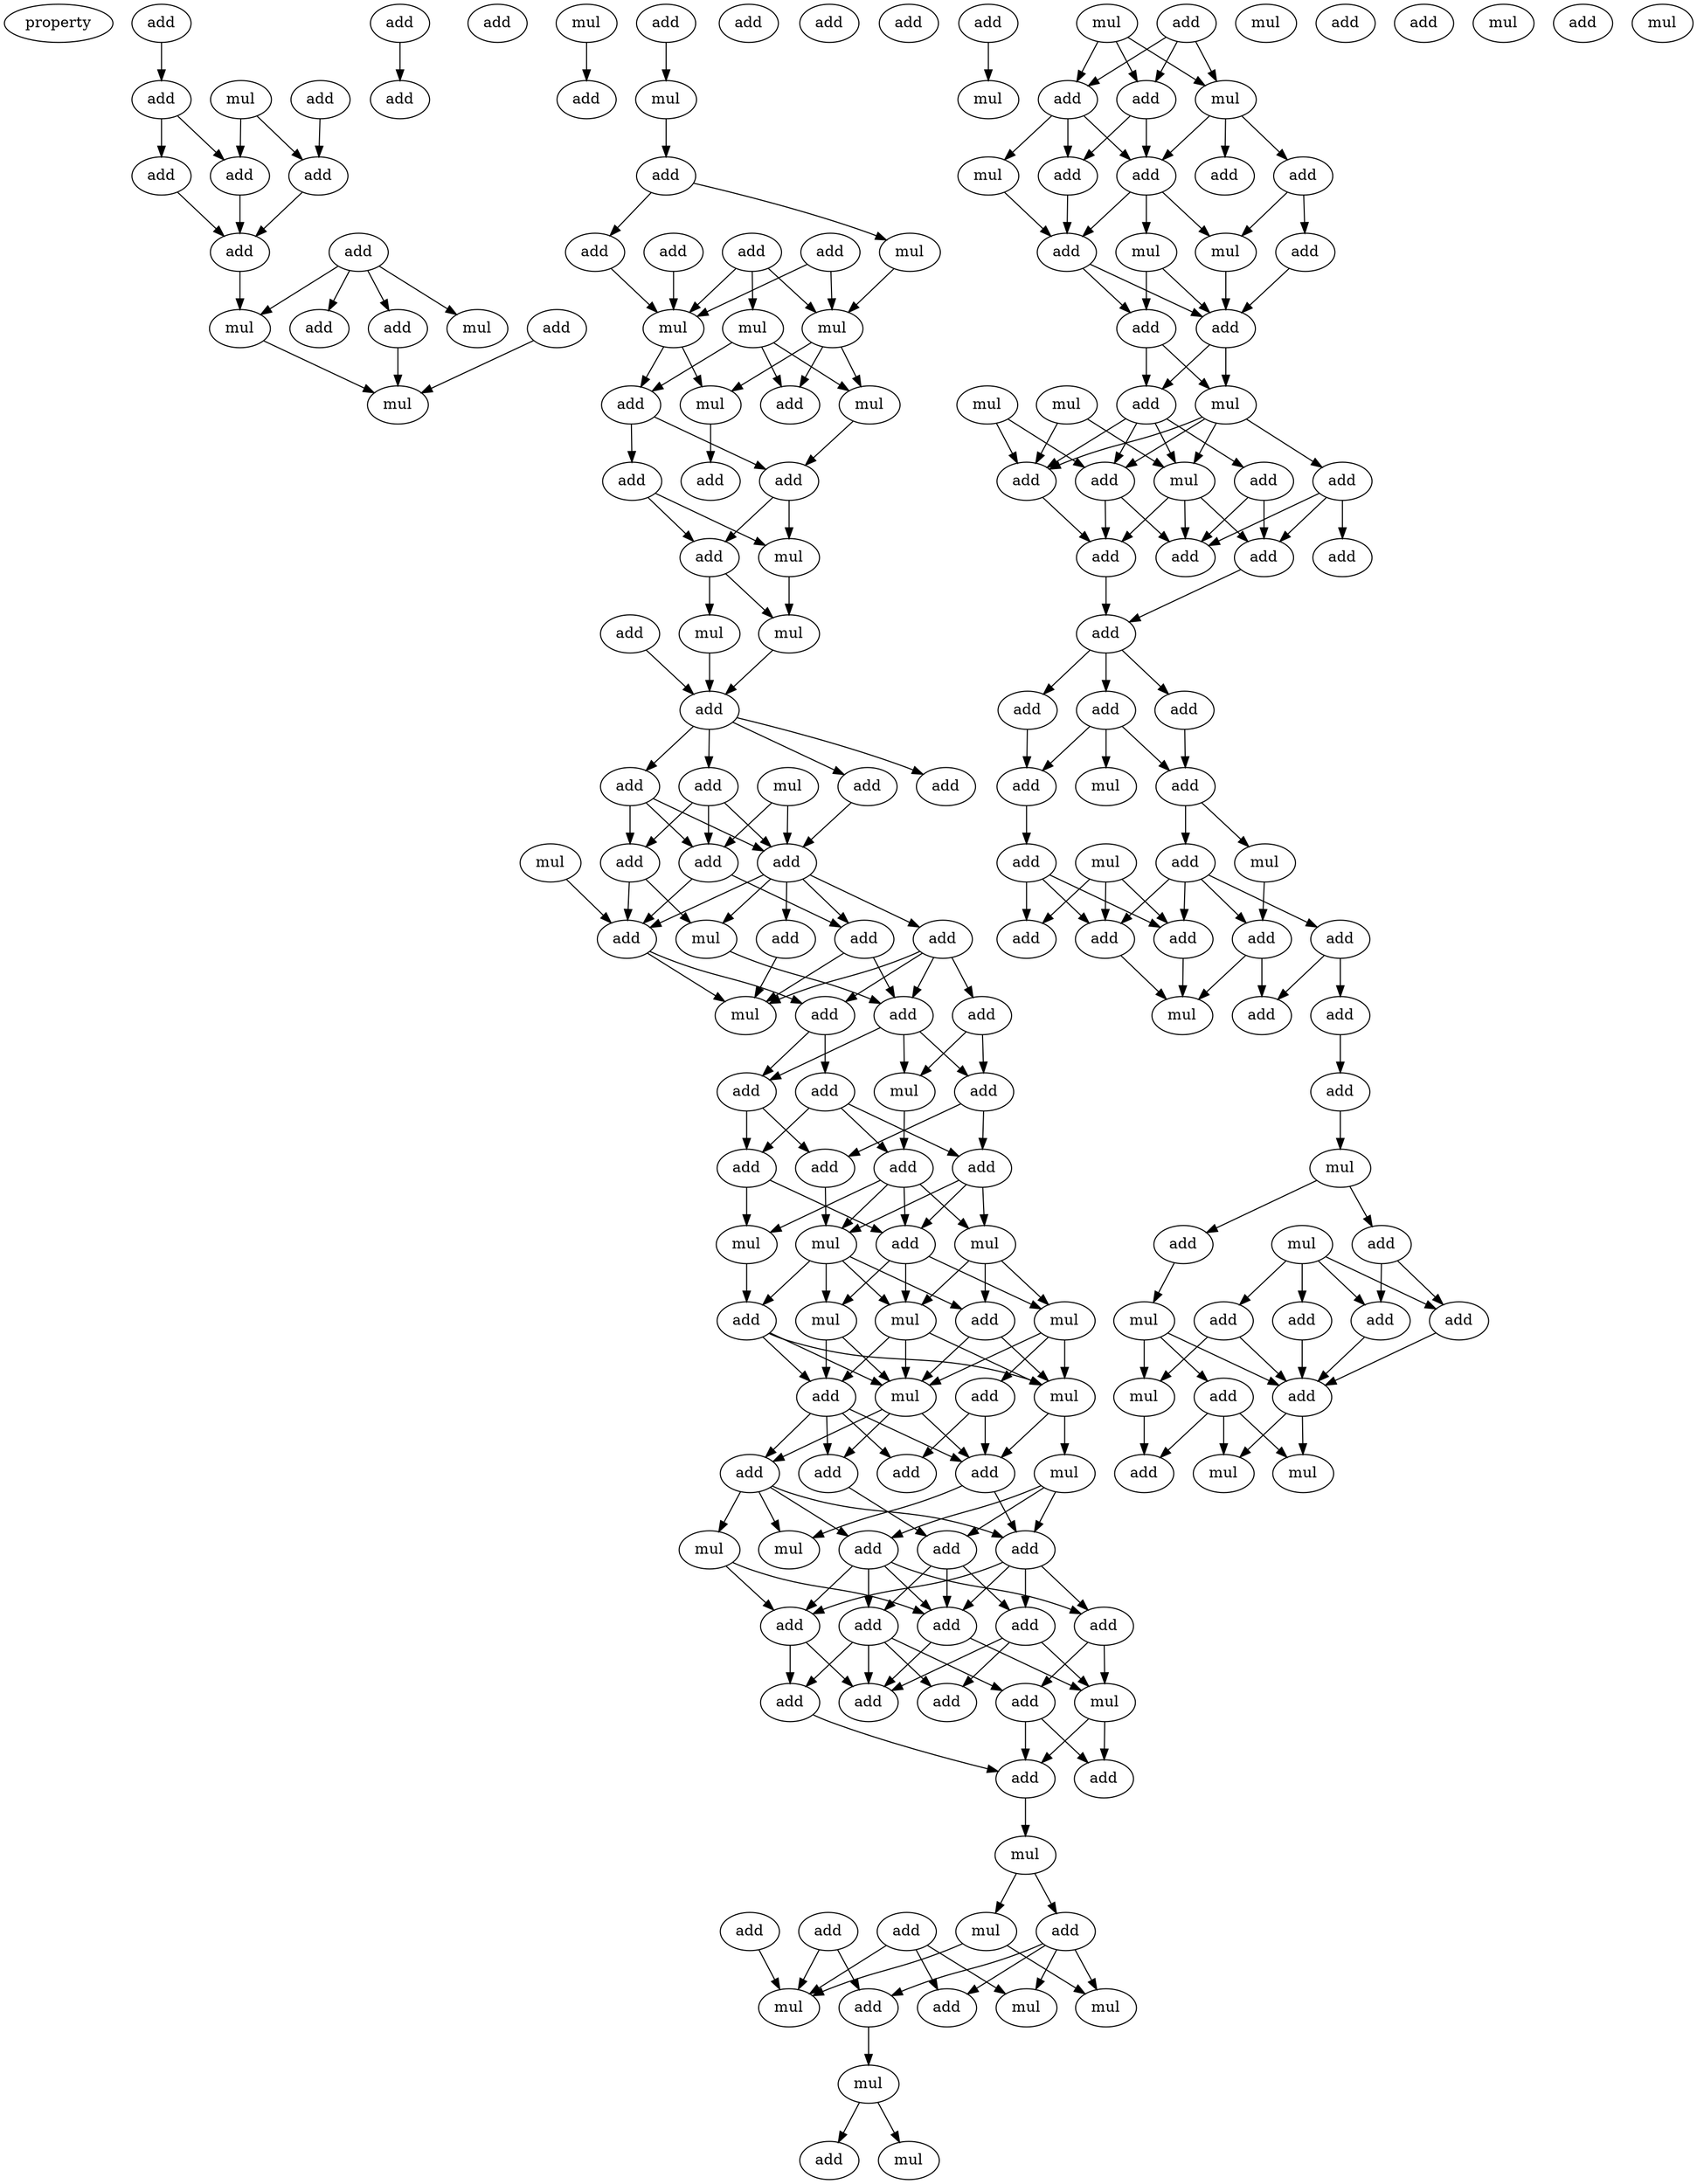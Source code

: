 digraph {
    node [fontcolor=black]
    property [mul=2,lf=1.6]
    0 [ label = add ];
    1 [ label = add ];
    2 [ label = add ];
    3 [ label = add ];
    4 [ label = add ];
    5 [ label = mul ];
    6 [ label = add ];
    7 [ label = add ];
    8 [ label = add ];
    9 [ label = add ];
    10 [ label = add ];
    11 [ label = add ];
    12 [ label = add ];
    13 [ label = add ];
    14 [ label = mul ];
    15 [ label = add ];
    16 [ label = mul ];
    17 [ label = mul ];
    18 [ label = mul ];
    19 [ label = add ];
    20 [ label = add ];
    21 [ label = add ];
    22 [ label = mul ];
    23 [ label = add ];
    24 [ label = add ];
    25 [ label = add ];
    26 [ label = mul ];
    27 [ label = add ];
    28 [ label = add ];
    29 [ label = mul ];
    30 [ label = mul ];
    31 [ label = mul ];
    32 [ label = add ];
    33 [ label = mul ];
    34 [ label = add ];
    35 [ label = mul ];
    36 [ label = add ];
    37 [ label = add ];
    38 [ label = add ];
    39 [ label = add ];
    40 [ label = mul ];
    41 [ label = add ];
    42 [ label = add ];
    43 [ label = add ];
    44 [ label = mul ];
    45 [ label = mul ];
    46 [ label = add ];
    47 [ label = mul ];
    48 [ label = add ];
    49 [ label = add ];
    50 [ label = add ];
    51 [ label = add ];
    52 [ label = add ];
    53 [ label = add ];
    54 [ label = mul ];
    55 [ label = add ];
    56 [ label = add ];
    57 [ label = add ];
    58 [ label = mul ];
    59 [ label = add ];
    60 [ label = add ];
    61 [ label = add ];
    62 [ label = add ];
    63 [ label = mul ];
    64 [ label = add ];
    65 [ label = mul ];
    66 [ label = add ];
    67 [ label = add ];
    68 [ label = add ];
    69 [ label = add ];
    70 [ label = add ];
    71 [ label = add ];
    72 [ label = add ];
    73 [ label = mul ];
    74 [ label = mul ];
    75 [ label = mul ];
    76 [ label = add ];
    77 [ label = add ];
    78 [ label = add ];
    79 [ label = mul ];
    80 [ label = mul ];
    81 [ label = mul ];
    82 [ label = mul ];
    83 [ label = add ];
    84 [ label = add ];
    85 [ label = mul ];
    86 [ label = add ];
    87 [ label = add ];
    88 [ label = add ];
    89 [ label = mul ];
    90 [ label = add ];
    91 [ label = add ];
    92 [ label = mul ];
    93 [ label = add ];
    94 [ label = mul ];
    95 [ label = add ];
    96 [ label = add ];
    97 [ label = add ];
    98 [ label = add ];
    99 [ label = add ];
    100 [ label = add ];
    101 [ label = add ];
    102 [ label = mul ];
    103 [ label = add ];
    104 [ label = add ];
    105 [ label = add ];
    106 [ label = add ];
    107 [ label = add ];
    108 [ label = mul ];
    109 [ label = add ];
    110 [ label = add ];
    111 [ label = add ];
    112 [ label = mul ];
    113 [ label = add ];
    114 [ label = add ];
    115 [ label = mul ];
    116 [ label = mul ];
    117 [ label = add ];
    118 [ label = mul ];
    119 [ label = mul ];
    120 [ label = add ];
    121 [ label = mul ];
    122 [ label = add ];
    123 [ label = add ];
    124 [ label = mul ];
    125 [ label = mul ];
    126 [ label = add ];
    127 [ label = add ];
    128 [ label = mul ];
    129 [ label = add ];
    130 [ label = add ];
    131 [ label = add ];
    132 [ label = add ];
    133 [ label = mul ];
    134 [ label = add ];
    135 [ label = add ];
    136 [ label = mul ];
    137 [ label = mul ];
    138 [ label = add ];
    139 [ label = add ];
    140 [ label = mul ];
    141 [ label = mul ];
    142 [ label = mul ];
    143 [ label = add ];
    144 [ label = add ];
    145 [ label = add ];
    146 [ label = add ];
    147 [ label = mul ];
    148 [ label = add ];
    149 [ label = add ];
    150 [ label = add ];
    151 [ label = add ];
    152 [ label = add ];
    153 [ label = add ];
    154 [ label = add ];
    155 [ label = add ];
    156 [ label = add ];
    157 [ label = add ];
    158 [ label = mul ];
    159 [ label = add ];
    160 [ label = add ];
    161 [ label = add ];
    162 [ label = mul ];
    163 [ label = mul ];
    164 [ label = mul ];
    165 [ label = add ];
    166 [ label = add ];
    167 [ label = add ];
    168 [ label = add ];
    169 [ label = add ];
    170 [ label = mul ];
    171 [ label = add ];
    172 [ label = add ];
    173 [ label = add ];
    174 [ label = mul ];
    175 [ label = add ];
    176 [ label = add ];
    177 [ label = mul ];
    178 [ label = add ];
    179 [ label = mul ];
    180 [ label = add ];
    181 [ label = add ];
    182 [ label = add ];
    183 [ label = add ];
    184 [ label = mul ];
    185 [ label = add ];
    186 [ label = add ];
    187 [ label = mul ];
    188 [ label = add ];
    189 [ label = add ];
    190 [ label = mul ];
    191 [ label = mul ];
    192 [ label = add ];
    193 [ label = mul ];
    0 -> 2 [ name = 0 ];
    1 -> 3 [ name = 1 ];
    2 -> 8 [ name = 2 ];
    2 -> 9 [ name = 3 ];
    5 -> 7 [ name = 4 ];
    5 -> 9 [ name = 5 ];
    6 -> 7 [ name = 6 ];
    7 -> 10 [ name = 7 ];
    8 -> 10 [ name = 8 ];
    9 -> 10 [ name = 9 ];
    10 -> 16 [ name = 10 ];
    11 -> 12 [ name = 11 ];
    11 -> 13 [ name = 12 ];
    11 -> 14 [ name = 13 ];
    11 -> 16 [ name = 14 ];
    13 -> 17 [ name = 15 ];
    15 -> 17 [ name = 16 ];
    16 -> 17 [ name = 17 ];
    18 -> 20 [ name = 18 ];
    19 -> 22 [ name = 19 ];
    22 -> 23 [ name = 20 ];
    23 -> 26 [ name = 21 ];
    23 -> 27 [ name = 22 ];
    24 -> 29 [ name = 23 ];
    24 -> 30 [ name = 24 ];
    25 -> 30 [ name = 25 ];
    26 -> 29 [ name = 26 ];
    27 -> 30 [ name = 27 ];
    28 -> 29 [ name = 28 ];
    28 -> 30 [ name = 29 ];
    28 -> 31 [ name = 30 ];
    29 -> 33 [ name = 31 ];
    29 -> 34 [ name = 32 ];
    29 -> 35 [ name = 33 ];
    30 -> 32 [ name = 34 ];
    30 -> 33 [ name = 35 ];
    31 -> 32 [ name = 36 ];
    31 -> 34 [ name = 37 ];
    31 -> 35 [ name = 38 ];
    32 -> 36 [ name = 39 ];
    32 -> 37 [ name = 40 ];
    33 -> 38 [ name = 41 ];
    35 -> 37 [ name = 42 ];
    36 -> 39 [ name = 43 ];
    36 -> 40 [ name = 44 ];
    37 -> 39 [ name = 45 ];
    37 -> 40 [ name = 46 ];
    39 -> 44 [ name = 47 ];
    39 -> 45 [ name = 48 ];
    40 -> 45 [ name = 49 ];
    41 -> 46 [ name = 50 ];
    44 -> 46 [ name = 51 ];
    45 -> 46 [ name = 52 ];
    46 -> 48 [ name = 53 ];
    46 -> 49 [ name = 54 ];
    46 -> 50 [ name = 55 ];
    46 -> 51 [ name = 56 ];
    47 -> 52 [ name = 57 ];
    47 -> 53 [ name = 58 ];
    49 -> 52 [ name = 59 ];
    49 -> 53 [ name = 60 ];
    49 -> 55 [ name = 61 ];
    50 -> 52 [ name = 62 ];
    50 -> 53 [ name = 63 ];
    50 -> 55 [ name = 64 ];
    51 -> 52 [ name = 65 ];
    52 -> 56 [ name = 66 ];
    52 -> 57 [ name = 67 ];
    52 -> 58 [ name = 68 ];
    52 -> 59 [ name = 69 ];
    52 -> 60 [ name = 70 ];
    53 -> 56 [ name = 71 ];
    53 -> 59 [ name = 72 ];
    54 -> 59 [ name = 73 ];
    55 -> 58 [ name = 74 ];
    55 -> 59 [ name = 75 ];
    56 -> 63 [ name = 76 ];
    56 -> 64 [ name = 77 ];
    57 -> 61 [ name = 78 ];
    57 -> 62 [ name = 79 ];
    57 -> 63 [ name = 80 ];
    57 -> 64 [ name = 81 ];
    58 -> 64 [ name = 82 ];
    59 -> 62 [ name = 83 ];
    59 -> 63 [ name = 84 ];
    60 -> 63 [ name = 85 ];
    61 -> 65 [ name = 86 ];
    61 -> 68 [ name = 87 ];
    62 -> 66 [ name = 88 ];
    62 -> 67 [ name = 89 ];
    64 -> 65 [ name = 90 ];
    64 -> 67 [ name = 91 ];
    64 -> 68 [ name = 92 ];
    65 -> 71 [ name = 93 ];
    66 -> 69 [ name = 94 ];
    66 -> 70 [ name = 95 ];
    66 -> 71 [ name = 96 ];
    67 -> 70 [ name = 97 ];
    67 -> 72 [ name = 98 ];
    68 -> 69 [ name = 99 ];
    68 -> 72 [ name = 100 ];
    69 -> 74 [ name = 101 ];
    69 -> 75 [ name = 102 ];
    69 -> 76 [ name = 103 ];
    70 -> 73 [ name = 104 ];
    70 -> 76 [ name = 105 ];
    71 -> 73 [ name = 106 ];
    71 -> 74 [ name = 107 ];
    71 -> 75 [ name = 108 ];
    71 -> 76 [ name = 109 ];
    72 -> 75 [ name = 110 ];
    73 -> 78 [ name = 111 ];
    74 -> 77 [ name = 112 ];
    74 -> 79 [ name = 113 ];
    74 -> 80 [ name = 114 ];
    75 -> 77 [ name = 115 ];
    75 -> 78 [ name = 116 ];
    75 -> 80 [ name = 117 ];
    75 -> 81 [ name = 118 ];
    76 -> 79 [ name = 119 ];
    76 -> 80 [ name = 120 ];
    76 -> 81 [ name = 121 ];
    77 -> 82 [ name = 122 ];
    77 -> 85 [ name = 123 ];
    78 -> 82 [ name = 124 ];
    78 -> 84 [ name = 125 ];
    78 -> 85 [ name = 126 ];
    79 -> 82 [ name = 127 ];
    79 -> 83 [ name = 128 ];
    79 -> 85 [ name = 129 ];
    80 -> 82 [ name = 130 ];
    80 -> 84 [ name = 131 ];
    80 -> 85 [ name = 132 ];
    81 -> 84 [ name = 133 ];
    81 -> 85 [ name = 134 ];
    82 -> 89 [ name = 135 ];
    82 -> 90 [ name = 136 ];
    83 -> 86 [ name = 137 ];
    83 -> 90 [ name = 138 ];
    84 -> 86 [ name = 139 ];
    84 -> 87 [ name = 140 ];
    84 -> 88 [ name = 141 ];
    84 -> 90 [ name = 142 ];
    85 -> 87 [ name = 143 ];
    85 -> 88 [ name = 144 ];
    85 -> 90 [ name = 145 ];
    87 -> 91 [ name = 146 ];
    87 -> 92 [ name = 147 ];
    87 -> 93 [ name = 148 ];
    87 -> 94 [ name = 149 ];
    88 -> 95 [ name = 150 ];
    89 -> 91 [ name = 151 ];
    89 -> 93 [ name = 152 ];
    89 -> 95 [ name = 153 ];
    90 -> 91 [ name = 154 ];
    90 -> 94 [ name = 155 ];
    91 -> 96 [ name = 156 ];
    91 -> 97 [ name = 157 ];
    91 -> 98 [ name = 158 ];
    91 -> 99 [ name = 159 ];
    92 -> 96 [ name = 160 ];
    92 -> 97 [ name = 161 ];
    93 -> 96 [ name = 162 ];
    93 -> 97 [ name = 163 ];
    93 -> 99 [ name = 164 ];
    93 -> 100 [ name = 165 ];
    95 -> 96 [ name = 166 ];
    95 -> 98 [ name = 167 ];
    95 -> 100 [ name = 168 ];
    96 -> 102 [ name = 169 ];
    96 -> 103 [ name = 170 ];
    97 -> 103 [ name = 171 ];
    97 -> 104 [ name = 172 ];
    98 -> 101 [ name = 173 ];
    98 -> 102 [ name = 174 ];
    98 -> 103 [ name = 175 ];
    99 -> 102 [ name = 176 ];
    99 -> 105 [ name = 177 ];
    100 -> 101 [ name = 178 ];
    100 -> 103 [ name = 179 ];
    100 -> 104 [ name = 180 ];
    100 -> 105 [ name = 181 ];
    102 -> 106 [ name = 182 ];
    102 -> 107 [ name = 183 ];
    104 -> 106 [ name = 184 ];
    105 -> 106 [ name = 185 ];
    105 -> 107 [ name = 186 ];
    106 -> 108 [ name = 187 ];
    108 -> 112 [ name = 188 ];
    108 -> 113 [ name = 189 ];
    109 -> 114 [ name = 190 ];
    109 -> 115 [ name = 191 ];
    110 -> 115 [ name = 192 ];
    110 -> 117 [ name = 193 ];
    110 -> 118 [ name = 194 ];
    111 -> 115 [ name = 195 ];
    112 -> 115 [ name = 196 ];
    112 -> 116 [ name = 197 ];
    113 -> 114 [ name = 198 ];
    113 -> 116 [ name = 199 ];
    113 -> 117 [ name = 200 ];
    113 -> 118 [ name = 201 ];
    114 -> 119 [ name = 202 ];
    119 -> 120 [ name = 203 ];
    119 -> 121 [ name = 204 ];
    122 -> 125 [ name = 205 ];
    123 -> 126 [ name = 206 ];
    123 -> 127 [ name = 207 ];
    123 -> 128 [ name = 208 ];
    124 -> 126 [ name = 209 ];
    124 -> 127 [ name = 210 ];
    124 -> 128 [ name = 211 ];
    126 -> 129 [ name = 212 ];
    126 -> 132 [ name = 213 ];
    126 -> 133 [ name = 214 ];
    127 -> 129 [ name = 215 ];
    127 -> 132 [ name = 216 ];
    128 -> 130 [ name = 217 ];
    128 -> 131 [ name = 218 ];
    128 -> 132 [ name = 219 ];
    129 -> 135 [ name = 220 ];
    130 -> 134 [ name = 221 ];
    130 -> 136 [ name = 222 ];
    132 -> 135 [ name = 223 ];
    132 -> 136 [ name = 224 ];
    132 -> 137 [ name = 225 ];
    133 -> 135 [ name = 226 ];
    134 -> 138 [ name = 227 ];
    135 -> 138 [ name = 228 ];
    135 -> 139 [ name = 229 ];
    136 -> 138 [ name = 230 ];
    137 -> 138 [ name = 231 ];
    137 -> 139 [ name = 232 ];
    138 -> 140 [ name = 233 ];
    138 -> 143 [ name = 234 ];
    139 -> 140 [ name = 235 ];
    139 -> 143 [ name = 236 ];
    140 -> 144 [ name = 237 ];
    140 -> 146 [ name = 238 ];
    140 -> 147 [ name = 239 ];
    140 -> 148 [ name = 240 ];
    141 -> 144 [ name = 241 ];
    141 -> 147 [ name = 242 ];
    142 -> 144 [ name = 243 ];
    142 -> 146 [ name = 244 ];
    143 -> 144 [ name = 245 ];
    143 -> 145 [ name = 246 ];
    143 -> 146 [ name = 247 ];
    143 -> 147 [ name = 248 ];
    144 -> 151 [ name = 249 ];
    145 -> 149 [ name = 250 ];
    145 -> 152 [ name = 251 ];
    146 -> 149 [ name = 252 ];
    146 -> 151 [ name = 253 ];
    147 -> 149 [ name = 254 ];
    147 -> 151 [ name = 255 ];
    147 -> 152 [ name = 256 ];
    148 -> 149 [ name = 257 ];
    148 -> 150 [ name = 258 ];
    148 -> 152 [ name = 259 ];
    151 -> 153 [ name = 260 ];
    152 -> 153 [ name = 261 ];
    153 -> 154 [ name = 262 ];
    153 -> 155 [ name = 263 ];
    153 -> 156 [ name = 264 ];
    154 -> 157 [ name = 265 ];
    154 -> 158 [ name = 266 ];
    154 -> 159 [ name = 267 ];
    155 -> 157 [ name = 268 ];
    156 -> 159 [ name = 269 ];
    157 -> 161 [ name = 270 ];
    157 -> 164 [ name = 271 ];
    159 -> 160 [ name = 272 ];
    160 -> 165 [ name = 273 ];
    160 -> 166 [ name = 274 ];
    160 -> 168 [ name = 275 ];
    161 -> 165 [ name = 276 ];
    161 -> 167 [ name = 277 ];
    161 -> 168 [ name = 278 ];
    161 -> 169 [ name = 279 ];
    163 -> 165 [ name = 280 ];
    163 -> 166 [ name = 281 ];
    163 -> 168 [ name = 282 ];
    164 -> 167 [ name = 283 ];
    165 -> 170 [ name = 284 ];
    167 -> 170 [ name = 285 ];
    167 -> 171 [ name = 286 ];
    168 -> 170 [ name = 287 ];
    169 -> 171 [ name = 288 ];
    169 -> 172 [ name = 289 ];
    172 -> 173 [ name = 290 ];
    173 -> 174 [ name = 291 ];
    174 -> 175 [ name = 292 ];
    174 -> 176 [ name = 293 ];
    175 -> 178 [ name = 294 ];
    175 -> 180 [ name = 295 ];
    176 -> 179 [ name = 296 ];
    177 -> 178 [ name = 297 ];
    177 -> 180 [ name = 298 ];
    177 -> 181 [ name = 299 ];
    177 -> 182 [ name = 300 ];
    178 -> 185 [ name = 301 ];
    179 -> 183 [ name = 302 ];
    179 -> 184 [ name = 303 ];
    179 -> 185 [ name = 304 ];
    180 -> 185 [ name = 305 ];
    181 -> 185 [ name = 306 ];
    182 -> 184 [ name = 307 ];
    182 -> 185 [ name = 308 ];
    183 -> 187 [ name = 309 ];
    183 -> 189 [ name = 310 ];
    183 -> 190 [ name = 311 ];
    184 -> 189 [ name = 312 ];
    185 -> 187 [ name = 313 ];
    185 -> 190 [ name = 314 ];
}
